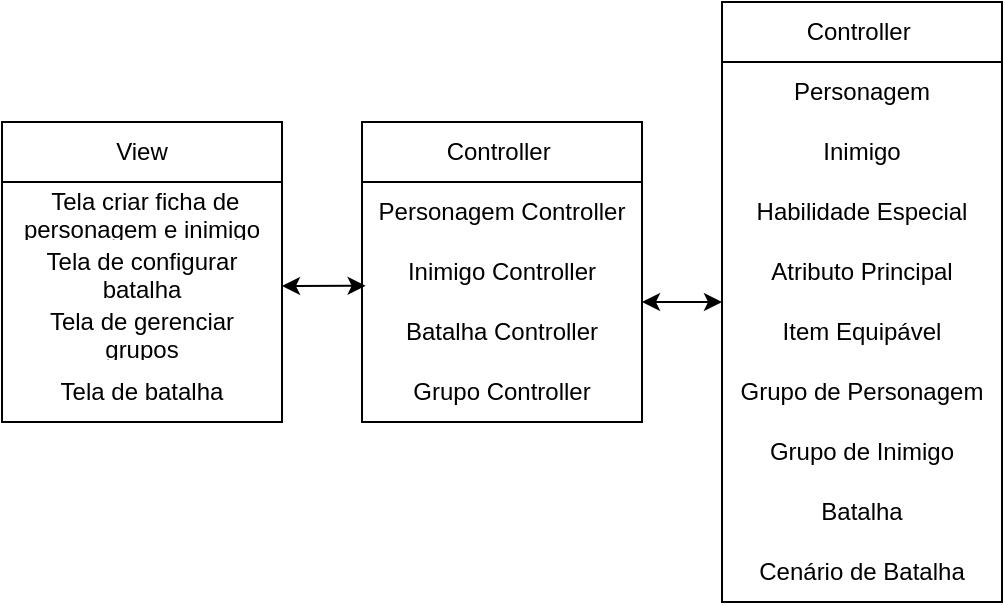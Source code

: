 <mxfile version="27.0.6">
  <diagram name="Página-1" id="JpTX9XGy8SrivjABzJLf">
    <mxGraphModel dx="983" dy="554" grid="1" gridSize="10" guides="1" tooltips="1" connect="1" arrows="1" fold="1" page="1" pageScale="1" pageWidth="827" pageHeight="1169" math="0" shadow="0">
      <root>
        <mxCell id="0" />
        <mxCell id="1" parent="0" />
        <mxCell id="u4-R7v9uNHJYNKa7l9vS-1" value="View" style="swimlane;fontStyle=0;childLayout=stackLayout;horizontal=1;startSize=30;horizontalStack=0;resizeParent=1;resizeParentMax=0;resizeLast=0;collapsible=1;marginBottom=0;whiteSpace=wrap;html=1;rounded=0;shadow=0;fillColor=default;" vertex="1" parent="1">
          <mxGeometry x="240" y="320" width="140" height="150" as="geometry" />
        </mxCell>
        <mxCell id="u4-R7v9uNHJYNKa7l9vS-2" value="&amp;nbsp;Tela criar ficha de personagem e inimigo" style="text;strokeColor=none;fillColor=none;align=center;verticalAlign=middle;spacingLeft=4;spacingRight=4;overflow=hidden;points=[[0,0.5],[1,0.5]];portConstraint=eastwest;rotatable=0;whiteSpace=wrap;html=1;" vertex="1" parent="u4-R7v9uNHJYNKa7l9vS-1">
          <mxGeometry y="30" width="140" height="30" as="geometry" />
        </mxCell>
        <mxCell id="u4-R7v9uNHJYNKa7l9vS-3" value="Tela de configurar batalha" style="text;strokeColor=none;fillColor=none;align=center;verticalAlign=middle;spacingLeft=4;spacingRight=4;overflow=hidden;points=[[0,0.5],[1,0.5]];portConstraint=eastwest;rotatable=0;whiteSpace=wrap;html=1;" vertex="1" parent="u4-R7v9uNHJYNKa7l9vS-1">
          <mxGeometry y="60" width="140" height="30" as="geometry" />
        </mxCell>
        <mxCell id="u4-R7v9uNHJYNKa7l9vS-4" value="Tela de gerenciar grupos" style="text;strokeColor=none;fillColor=none;align=center;verticalAlign=middle;spacingLeft=4;spacingRight=4;overflow=hidden;points=[[0,0.5],[1,0.5]];portConstraint=eastwest;rotatable=0;whiteSpace=wrap;html=1;" vertex="1" parent="u4-R7v9uNHJYNKa7l9vS-1">
          <mxGeometry y="90" width="140" height="30" as="geometry" />
        </mxCell>
        <mxCell id="u4-R7v9uNHJYNKa7l9vS-5" value="Tela de batalha" style="text;html=1;align=center;verticalAlign=middle;whiteSpace=wrap;rounded=0;" vertex="1" parent="u4-R7v9uNHJYNKa7l9vS-1">
          <mxGeometry y="120" width="140" height="30" as="geometry" />
        </mxCell>
        <mxCell id="u4-R7v9uNHJYNKa7l9vS-6" value="Controller&amp;nbsp;" style="swimlane;fontStyle=0;childLayout=stackLayout;horizontal=1;startSize=30;horizontalStack=0;resizeParent=1;resizeParentMax=0;resizeLast=0;collapsible=1;marginBottom=0;whiteSpace=wrap;html=1;rounded=0;shadow=0;fillColor=default;" vertex="1" parent="1">
          <mxGeometry x="420" y="320" width="140" height="150" as="geometry" />
        </mxCell>
        <mxCell id="u4-R7v9uNHJYNKa7l9vS-7" value="Personagem Controller" style="text;strokeColor=none;fillColor=none;align=center;verticalAlign=middle;spacingLeft=4;spacingRight=4;overflow=hidden;points=[[0,0.5],[1,0.5]];portConstraint=eastwest;rotatable=0;whiteSpace=wrap;html=1;" vertex="1" parent="u4-R7v9uNHJYNKa7l9vS-6">
          <mxGeometry y="30" width="140" height="30" as="geometry" />
        </mxCell>
        <mxCell id="u4-R7v9uNHJYNKa7l9vS-8" value="Inimigo Controller" style="text;strokeColor=none;fillColor=none;align=center;verticalAlign=middle;spacingLeft=4;spacingRight=4;overflow=hidden;points=[[0,0.5],[1,0.5]];portConstraint=eastwest;rotatable=0;whiteSpace=wrap;html=1;" vertex="1" parent="u4-R7v9uNHJYNKa7l9vS-6">
          <mxGeometry y="60" width="140" height="30" as="geometry" />
        </mxCell>
        <mxCell id="u4-R7v9uNHJYNKa7l9vS-9" value="Batalha Controller" style="text;strokeColor=none;fillColor=none;align=center;verticalAlign=middle;spacingLeft=4;spacingRight=4;overflow=hidden;points=[[0,0.5],[1,0.5]];portConstraint=eastwest;rotatable=0;whiteSpace=wrap;html=1;" vertex="1" parent="u4-R7v9uNHJYNKa7l9vS-6">
          <mxGeometry y="90" width="140" height="30" as="geometry" />
        </mxCell>
        <mxCell id="u4-R7v9uNHJYNKa7l9vS-10" value="Grupo Controller" style="text;html=1;align=center;verticalAlign=middle;whiteSpace=wrap;rounded=0;" vertex="1" parent="u4-R7v9uNHJYNKa7l9vS-6">
          <mxGeometry y="120" width="140" height="30" as="geometry" />
        </mxCell>
        <mxCell id="u4-R7v9uNHJYNKa7l9vS-12" value="Controller&amp;nbsp;" style="swimlane;fontStyle=0;childLayout=stackLayout;horizontal=1;startSize=30;horizontalStack=0;resizeParent=1;resizeParentMax=0;resizeLast=0;collapsible=1;marginBottom=0;whiteSpace=wrap;html=1;rounded=0;shadow=0;fillColor=default;" vertex="1" parent="1">
          <mxGeometry x="600" y="260" width="140" height="300" as="geometry" />
        </mxCell>
        <mxCell id="u4-R7v9uNHJYNKa7l9vS-13" value="Personagem" style="text;strokeColor=none;fillColor=none;align=center;verticalAlign=middle;spacingLeft=4;spacingRight=4;overflow=hidden;points=[[0,0.5],[1,0.5]];portConstraint=eastwest;rotatable=0;whiteSpace=wrap;html=1;" vertex="1" parent="u4-R7v9uNHJYNKa7l9vS-12">
          <mxGeometry y="30" width="140" height="30" as="geometry" />
        </mxCell>
        <mxCell id="u4-R7v9uNHJYNKa7l9vS-14" value="Inimigo" style="text;strokeColor=none;fillColor=none;align=center;verticalAlign=middle;spacingLeft=4;spacingRight=4;overflow=hidden;points=[[0,0.5],[1,0.5]];portConstraint=eastwest;rotatable=0;whiteSpace=wrap;html=1;" vertex="1" parent="u4-R7v9uNHJYNKa7l9vS-12">
          <mxGeometry y="60" width="140" height="30" as="geometry" />
        </mxCell>
        <mxCell id="u4-R7v9uNHJYNKa7l9vS-15" value="Habilidade Especial" style="text;strokeColor=none;fillColor=none;align=center;verticalAlign=middle;spacingLeft=4;spacingRight=4;overflow=hidden;points=[[0,0.5],[1,0.5]];portConstraint=eastwest;rotatable=0;whiteSpace=wrap;html=1;" vertex="1" parent="u4-R7v9uNHJYNKa7l9vS-12">
          <mxGeometry y="90" width="140" height="30" as="geometry" />
        </mxCell>
        <mxCell id="u4-R7v9uNHJYNKa7l9vS-16" value="Atributo Principal" style="text;html=1;align=center;verticalAlign=middle;whiteSpace=wrap;rounded=0;" vertex="1" parent="u4-R7v9uNHJYNKa7l9vS-12">
          <mxGeometry y="120" width="140" height="30" as="geometry" />
        </mxCell>
        <mxCell id="u4-R7v9uNHJYNKa7l9vS-17" value="Item Equipável" style="text;html=1;align=center;verticalAlign=middle;whiteSpace=wrap;rounded=0;" vertex="1" parent="u4-R7v9uNHJYNKa7l9vS-12">
          <mxGeometry y="150" width="140" height="30" as="geometry" />
        </mxCell>
        <mxCell id="u4-R7v9uNHJYNKa7l9vS-18" value="Grupo de Personagem" style="text;html=1;align=center;verticalAlign=middle;whiteSpace=wrap;rounded=0;" vertex="1" parent="u4-R7v9uNHJYNKa7l9vS-12">
          <mxGeometry y="180" width="140" height="30" as="geometry" />
        </mxCell>
        <mxCell id="u4-R7v9uNHJYNKa7l9vS-19" value="Grupo de Inimigo" style="text;html=1;align=center;verticalAlign=middle;whiteSpace=wrap;rounded=0;" vertex="1" parent="u4-R7v9uNHJYNKa7l9vS-12">
          <mxGeometry y="210" width="140" height="30" as="geometry" />
        </mxCell>
        <mxCell id="u4-R7v9uNHJYNKa7l9vS-20" value="Batalha" style="text;html=1;align=center;verticalAlign=middle;whiteSpace=wrap;rounded=0;" vertex="1" parent="u4-R7v9uNHJYNKa7l9vS-12">
          <mxGeometry y="240" width="140" height="30" as="geometry" />
        </mxCell>
        <mxCell id="u4-R7v9uNHJYNKa7l9vS-21" value="Cenário de Batalha" style="text;html=1;align=center;verticalAlign=middle;whiteSpace=wrap;rounded=0;" vertex="1" parent="u4-R7v9uNHJYNKa7l9vS-12">
          <mxGeometry y="270" width="140" height="30" as="geometry" />
        </mxCell>
        <mxCell id="u4-R7v9uNHJYNKa7l9vS-22" value="" style="endArrow=classic;startArrow=classic;html=1;rounded=0;entryX=0.013;entryY=0.729;entryDx=0;entryDy=0;entryPerimeter=0;" edge="1" parent="1" target="u4-R7v9uNHJYNKa7l9vS-8">
          <mxGeometry width="50" height="50" relative="1" as="geometry">
            <mxPoint x="380" y="402" as="sourcePoint" />
            <mxPoint x="330" y="370" as="targetPoint" />
          </mxGeometry>
        </mxCell>
        <mxCell id="u4-R7v9uNHJYNKa7l9vS-23" value="" style="endArrow=classic;startArrow=classic;html=1;rounded=0;entryX=0;entryY=1;entryDx=0;entryDy=0;" edge="1" parent="1" target="u4-R7v9uNHJYNKa7l9vS-16">
          <mxGeometry width="50" height="50" relative="1" as="geometry">
            <mxPoint x="560" y="410" as="sourcePoint" />
            <mxPoint x="330" y="370" as="targetPoint" />
          </mxGeometry>
        </mxCell>
      </root>
    </mxGraphModel>
  </diagram>
</mxfile>
